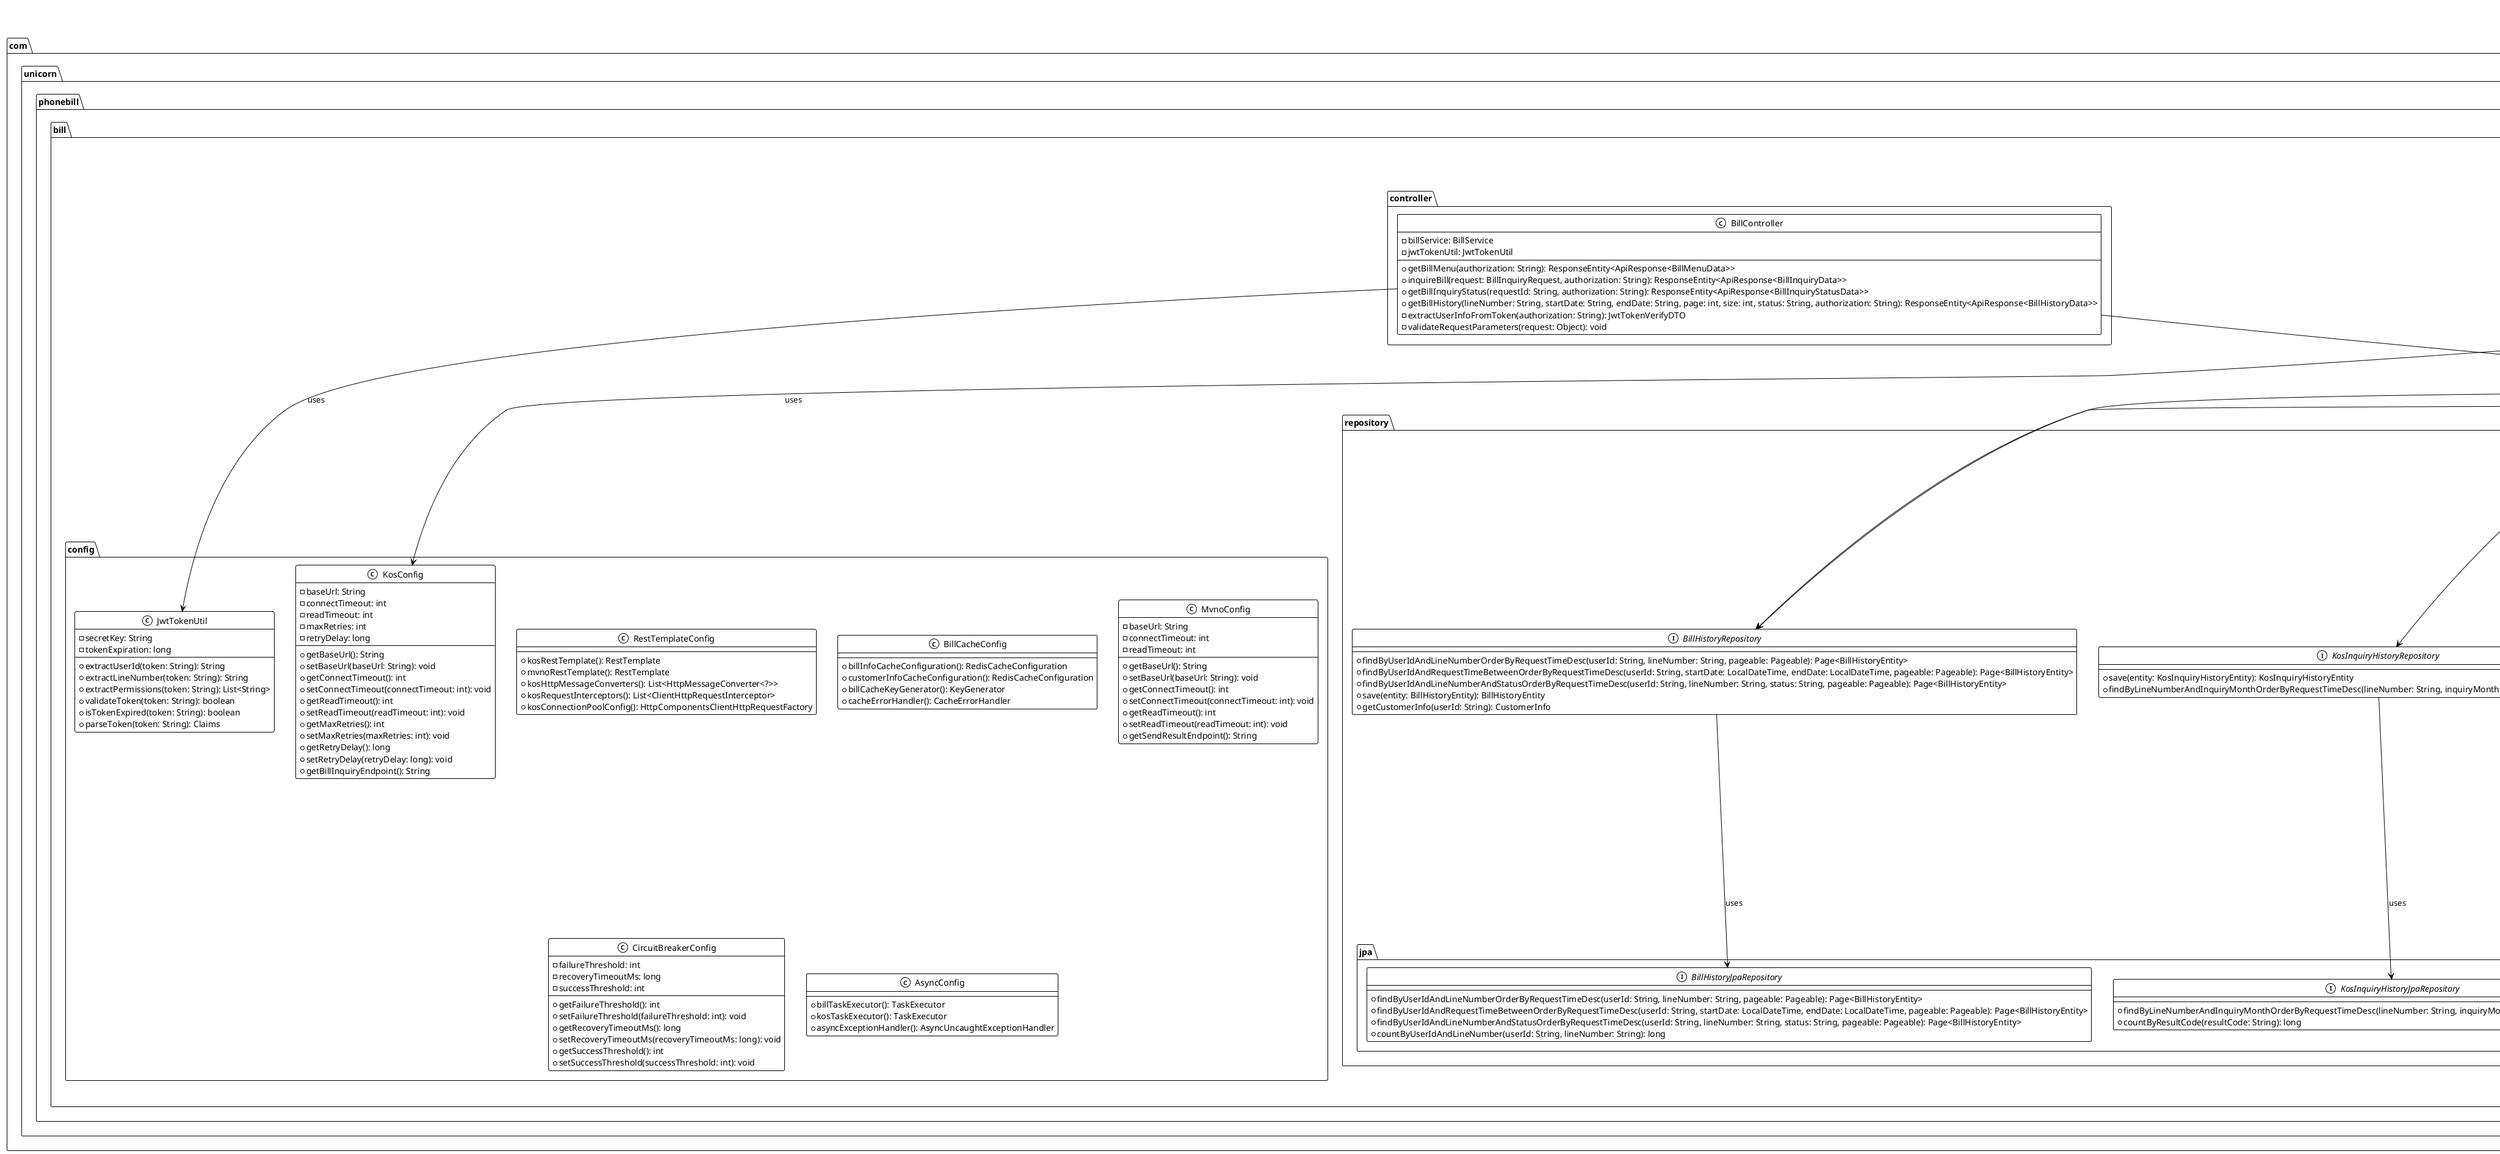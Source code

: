 @startuml
!theme mono
title Bill-Inquiry Service - 상세 클래스 설계

' 패키지별 클래스 구조
package "com.unicorn.phonebill.bill" {
  
  package "controller" {
    class BillController {
      -billService: BillService
      -jwtTokenUtil: JwtTokenUtil
      +getBillMenu(authorization: String): ResponseEntity<ApiResponse<BillMenuData>>
      +inquireBill(request: BillInquiryRequest, authorization: String): ResponseEntity<ApiResponse<BillInquiryData>>
      +getBillInquiryStatus(requestId: String, authorization: String): ResponseEntity<ApiResponse<BillInquiryStatusData>>
      +getBillHistory(lineNumber: String, startDate: String, endDate: String, page: int, size: int, status: String, authorization: String): ResponseEntity<ApiResponse<BillHistoryData>>
      -extractUserInfoFromToken(authorization: String): JwtTokenVerifyDTO
      -validateRequestParameters(request: Object): void
    }
  }
  
  package "dto" {
    ' API Request/Response DTOs
    class BillMenuData {
      -customerInfo: CustomerInfo
      -availableMonths: List<String>
      -currentMonth: String
      +BillMenuData(customerInfo: CustomerInfo, availableMonths: List<String>, currentMonth: String)
      +getCustomerInfo(): CustomerInfo
      +getAvailableMonths(): List<String>
      +getCurrentMonth(): String
    }
    
    class CustomerInfo {
      -customerId: String
      -lineNumber: String
      +CustomerInfo(customerId: String, lineNumber: String)
      +getCustomerId(): String
      +getLineNumber(): String
    }
    
    class BillInquiryRequest {
      -lineNumber: String
      -inquiryMonth: String
      +BillInquiryRequest()
      +getLineNumber(): String
      +setLineNumber(lineNumber: String): void
      +getInquiryMonth(): String
      +setInquiryMonth(inquiryMonth: String): void
      +isValid(): boolean
    }
    
    class BillInquiryData {
      -requestId: String
      -status: String
      -billInfo: BillInfo
      +BillInquiryData(requestId: String, status: String)
      +BillInquiryData(requestId: String, status: String, billInfo: BillInfo)
      +getRequestId(): String
      +getStatus(): String
      +getBillInfo(): BillInfo
      +setBillInfo(billInfo: BillInfo): void
    }
    
    class BillInquiryAsyncData {
      -requestId: String
      -status: String
      -estimatedTime: String
      +BillInquiryAsyncData(requestId: String, status: String, estimatedTime: String)
      +getRequestId(): String
      +getStatus(): String
      +getEstimatedTime(): String
    }
    
    class BillInquiryStatusData {
      -requestId: String
      -status: String
      -progress: Integer
      -billInfo: BillInfo
      -errorMessage: String
      +BillInquiryStatusData(requestId: String, status: String)
      +getRequestId(): String
      +getStatus(): String
      +getProgress(): Integer
      +setProgress(progress: Integer): void
      +getBillInfo(): BillInfo
      +setBillInfo(billInfo: BillInfo): void
      +getErrorMessage(): String
      +setErrorMessage(errorMessage: String): void
    }
    
    class BillHistoryData {
      -items: List<BillHistoryItem>
      -pagination: PaginationInfo
      +BillHistoryData(items: List<BillHistoryItem>, pagination: PaginationInfo)
      +getItems(): List<BillHistoryItem>
      +getPagination(): PaginationInfo
    }
    
    class BillHistoryItem {
      -requestId: String
      -lineNumber: String
      -inquiryMonth: String
      -requestTime: LocalDateTime
      -processTime: LocalDateTime
      -status: String
      -resultSummary: String
      +BillHistoryItem()
      +getRequestId(): String
      +setRequestId(requestId: String): void
      +getLineNumber(): String
      +setLineNumber(lineNumber: String): void
      +getInquiryMonth(): String
      +setInquiryMonth(inquiryMonth: String): void
      +getRequestTime(): LocalDateTime
      +setRequestTime(requestTime: LocalDateTime): void
      +getProcessTime(): LocalDateTime
      +setProcessTime(processTime: LocalDateTime): void
      +getStatus(): String
      +setStatus(status: String): void
      +getResultSummary(): String
      +setResultSummary(resultSummary: String): void
    }
    
    class PaginationInfo {
      -currentPage: int
      -totalPages: int
      -totalItems: long
      -pageSize: int
      -hasNext: boolean
      -hasPrevious: boolean
      +PaginationInfo(currentPage: int, totalPages: int, totalItems: long, pageSize: int)
      +getCurrentPage(): int
      +getTotalPages(): int
      +getTotalItems(): long
      +getPageSize(): int
      +isHasNext(): boolean
      +isHasPrevious(): boolean
    }
  }
  
  package "service" {
    interface BillService {
      +getBillMenuData(userId: String, lineNumber: String): BillMenuData
      +inquireBill(lineNumber: String, inquiryMonth: String, userId: String): BillInquiryData
      +getBillInquiryStatus(requestId: String, userId: String): BillInquiryStatusData
      +getBillHistory(lineNumber: String, startDate: String, endDate: String, page: int, size: int, status: String, userId: String): BillHistoryData
    }
    
    class BillServiceImpl {
      -billCacheService: BillCacheService
      -kosClientService: KosClientService
      -billRepository: BillHistoryRepository
      -mvnoApiClient: MvnoApiClient
      +getBillMenuData(userId: String, lineNumber: String): BillMenuData
      +inquireBill(lineNumber: String, inquiryMonth: String, userId: String): BillInquiryData
      +getBillInquiryStatus(requestId: String, userId: String): BillInquiryStatusData
      +getBillHistory(lineNumber: String, startDate: String, endDate: String, page: int, size: int, status: String, userId: String): BillHistoryData
      -generateRequestId(): String
      -getCurrentMonth(): String
      -getAvailableMonths(): List<String>
      -processCurrentMonthInquiry(lineNumber: String, userId: String): BillInquiryData
      -processSpecificMonthInquiry(lineNumber: String, inquiryMonth: String, userId: String): BillInquiryData
      -saveBillInquiryHistoryAsync(userId: String, lineNumber: String, inquiryMonth: String, requestId: String, status: String): void
      -sendResultToMvnoAsync(billInfo: BillInfo): void
    }
    
    interface KosClientService {
      +getBillInfo(lineNumber: String, inquiryMonth: String): BillInfo
      +isServiceAvailable(): boolean
    }
    
    class KosClientServiceImpl {
      -kosAdapterService: KosAdapterService
      -circuitBreakerService: CircuitBreakerService
      -retryService: RetryService
      -billRepository: KosInquiryHistoryRepository
      +getBillInfo(lineNumber: String, inquiryMonth: String): BillInfo
      +isServiceAvailable(): boolean
      -executeWithCircuitBreaker(lineNumber: String, inquiryMonth: String): BillInfo
      -executeWithRetry(lineNumber: String, inquiryMonth: String): BillInfo
      -saveKosInquiryHistory(lineNumber: String, inquiryMonth: String, status: String, errorMessage: String): void
    }
    
    interface BillCacheService {
      +getCachedBillInfo(lineNumber: String, inquiryMonth: String): BillInfo
      +cacheBillInfo(lineNumber: String, inquiryMonth: String, billInfo: BillInfo): void
      +getCustomerInfo(userId: String): CustomerInfo
      +cacheCustomerInfo(userId: String, customerInfo: CustomerInfo): void
      +evictBillInfoCache(lineNumber: String, inquiryMonth: String): void
    }
    
    class BillCacheServiceImpl {
      -redisTemplate: RedisTemplate<String, Object>
      -billRepository: BillHistoryRepository
      +getCachedBillInfo(lineNumber: String, inquiryMonth: String): BillInfo
      +cacheBillInfo(lineNumber: String, inquiryMonth: String, billInfo: BillInfo): void
      +getCustomerInfo(userId: String): CustomerInfo
      +cacheCustomerInfo(userId: String, customerInfo: CustomerInfo): void
      +evictBillInfoCache(lineNumber: String, inquiryMonth: String): void
      -buildBillInfoCacheKey(lineNumber: String, inquiryMonth: String): String
      -buildCustomerInfoCacheKey(userId: String): String
      -isValidCachedData(cachedData: Object): boolean
    }
    
    interface KosAdapterService {
      +callKosBillInquiry(lineNumber: String, inquiryMonth: String): KosResponse
    }
    
    class KosAdapterServiceImpl {
      -restTemplate: RestTemplate
      -kosConfig: KosConfig
      +callKosBillInquiry(lineNumber: String, inquiryMonth: String): KosResponse
      -buildKosRequest(lineNumber: String, inquiryMonth: String): KosRequest
      -convertToKosResponse(responseEntity: ResponseEntity<String>): KosResponse
      -handleKosError(statusCode: HttpStatus, responseBody: String): void
    }
    
    interface CircuitBreakerService {
      +isCallAllowed(): boolean
      +recordSuccess(): void
      +recordFailure(): void
      +getCircuitState(): CircuitState
    }
    
    class CircuitBreakerServiceImpl {
      -failureThreshold: int
      -recoveryTimeout: long
      -successThreshold: int
      -failureCount: AtomicInteger
      -successCount: AtomicInteger
      -lastFailureTime: AtomicLong
      -circuitState: CircuitState
      +isCallAllowed(): boolean
      +recordSuccess(): void
      +recordFailure(): void
      +getCircuitState(): CircuitState
      -transitionToOpen(): void
      -transitionToHalfOpen(): void
      -transitionToClosed(): void
    }
    
    interface RetryService {
      +executeWithRetry(operation: Supplier<T>): T
    }
    
    class RetryServiceImpl {
      -maxRetries: int
      -retryDelayMs: long
      +executeWithRetry(operation: Supplier<T>): T
      -shouldRetry(exception: Exception, attemptCount: int): boolean
      -calculateDelay(attemptCount: int): long
    }
    
    interface MvnoApiClient {
      +sendBillResult(billInfo: BillInfo): void
    }
    
    class MvnoApiClientImpl {
      -restTemplate: RestTemplate
      -mvnoConfig: MvnoConfig
      +sendBillResult(billInfo: BillInfo): void
      -buildMvnoRequest(billInfo: BillInfo): MvnoRequest
    }
  }
  
  package "domain" {
    class BillInfo {
      -productName: String
      -contractInfo: String
      -billingMonth: String
      -totalAmount: Integer
      -discountInfo: List<DiscountInfo>
      -usage: UsageInfo
      -terminationFee: Integer
      -deviceInstallment: Integer
      -paymentInfo: PaymentInfo
      +BillInfo()
      +getProductName(): String
      +setProductName(productName: String): void
      +getContractInfo(): String
      +setContractInfo(contractInfo: String): void
      +getBillingMonth(): String
      +setBillingMonth(billingMonth: String): void
      +getTotalAmount(): Integer
      +setTotalAmount(totalAmount: Integer): void
      +getDiscountInfo(): List<DiscountInfo>
      +setDiscountInfo(discountInfo: List<DiscountInfo>): void
      +getUsage(): UsageInfo
      +setUsage(usage: UsageInfo): void
      +getTerminationFee(): Integer
      +setTerminationFee(terminationFee: Integer): void
      +getDeviceInstallment(): Integer
      +setDeviceInstallment(deviceInstallment: Integer): void
      +getPaymentInfo(): PaymentInfo
      +setPaymentInfo(paymentInfo: PaymentInfo): void
      +isComplete(): boolean
    }
    
    class DiscountInfo {
      -name: String
      -amount: Integer
      +DiscountInfo()
      +DiscountInfo(name: String, amount: Integer)
      +getName(): String
      +setName(name: String): void
      +getAmount(): Integer
      +setAmount(amount: Integer): void
    }
    
    class UsageInfo {
      -voice: String
      -sms: String
      -data: String
      +UsageInfo()
      +UsageInfo(voice: String, sms: String, data: String)
      +getVoice(): String
      +setVoice(voice: String): void
      +getSms(): String
      +setSms(sms: String): void
      +getData(): String
      +setData(data: String): void
    }
    
    class PaymentInfo {
      -billingDate: String
      -paymentStatus: String
      -paymentMethod: String
      +PaymentInfo()
      +PaymentInfo(billingDate: String, paymentStatus: String, paymentMethod: String)
      +getBillingDate(): String
      +setBillingDate(billingDate: String): void
      +getPaymentStatus(): String
      +setPaymentStatus(paymentStatus: String): void
      +getPaymentMethod(): String
      +setPaymentMethod(paymentMethod: String): void
    }
    
    ' KOS 연동 도메인 모델
    class KosRequest {
      -lineNumber: String
      -inquiryMonth: String
      -requestTime: LocalDateTime
      +KosRequest(lineNumber: String, inquiryMonth: String)
      +getLineNumber(): String
      +getInquiryMonth(): String
      +getRequestTime(): LocalDateTime
      +toKosFormat(): Map<String, Object>
    }
    
    class KosResponse {
      -resultCode: String
      -resultMessage: String
      -data: KosData
      -responseTime: LocalDateTime
      +KosResponse()
      +getResultCode(): String
      +setResultCode(resultCode: String): void
      +getResultMessage(): String
      +setResultMessage(resultMessage: String): void
      +getData(): KosData
      +setData(data: KosData): void
      +getResponseTime(): LocalDateTime
      +setResponseTime(responseTime: LocalDateTime): void
      +isSuccess(): boolean
      +toBillInfo(): BillInfo
    }
    
    class KosData {
      -productName: String
      -contractInfo: String
      -billingMonth: String
      -charge: Integer
      -discountInfo: String
      -usage: KosUsage
      -estimatedCancellationFee: Integer
      -deviceInstallment: Integer
      -billingPaymentInfo: KosPaymentInfo
      +KosData()
      +getProductName(): String
      +setProductName(productName: String): void
      +getContractInfo(): String
      +setContractInfo(contractInfo: String): void
      +getBillingMonth(): String
      +setBillingMonth(billingMonth: String): void
      +getCharge(): Integer
      +setCharge(charge: Integer): void
      +getDiscountInfo(): String
      +setDiscountInfo(discountInfo: String): void
      +getUsage(): KosUsage
      +setUsage(usage: KosUsage): void
      +getEstimatedCancellationFee(): Integer
      +setEstimatedCancellationFee(estimatedCancellationFee: Integer): void
      +getDeviceInstallment(): Integer
      +setDeviceInstallment(deviceInstallment: Integer): void
      +getBillingPaymentInfo(): KosPaymentInfo
      +setBillingPaymentInfo(billingPaymentInfo: KosPaymentInfo): void
    }
    
    class KosUsage {
      -voice: String
      -data: String
      +KosUsage()
      +getVoice(): String
      +setVoice(voice: String): void
      +getData(): String
      +setData(data: String): void
      +toUsageInfo(): UsageInfo
    }
    
    class KosPaymentInfo {
      -billingDate: String
      -paymentStatus: String
      +KosPaymentInfo()
      +getBillingDate(): String
      +setBillingDate(billingDate: String): void
      +getPaymentStatus(): String
      +setPaymentStatus(paymentStatus: String): void
      +toPaymentInfo(): PaymentInfo
    }
    
    ' MVNO 연동 도메인 모델
    class MvnoRequest {
      -billInfo: BillInfo
      -timestamp: LocalDateTime
      +MvnoRequest(billInfo: BillInfo)
      +getBillInfo(): BillInfo
      +getTimestamp(): LocalDateTime
      +toRequestBody(): Map<String, Object>
    }
    
    enum CircuitState {
      CLOSED
      OPEN
      HALF_OPEN
      +valueOf(name: String): CircuitState
      +values(): CircuitState[]
    }
    
    enum BillInquiryStatus {
      PROCESSING("처리중")
      COMPLETED("완료")
      FAILED("실패")
      
      -description: String
      +BillInquiryStatus(description: String)
      +getDescription(): String
    }
  }
  
  package "repository" {
    interface BillHistoryRepository {
      +findByUserIdAndLineNumberOrderByRequestTimeDesc(userId: String, lineNumber: String, pageable: Pageable): Page<BillHistoryEntity>
      +findByUserIdAndRequestTimeBetweenOrderByRequestTimeDesc(userId: String, startDate: LocalDateTime, endDate: LocalDateTime, pageable: Pageable): Page<BillHistoryEntity>
      +findByUserIdAndLineNumberAndStatusOrderByRequestTimeDesc(userId: String, lineNumber: String, status: String, pageable: Pageable): Page<BillHistoryEntity>
      +save(entity: BillHistoryEntity): BillHistoryEntity
      +getCustomerInfo(userId: String): CustomerInfo
    }
    
    interface KosInquiryHistoryRepository {
      +save(entity: KosInquiryHistoryEntity): KosInquiryHistoryEntity
      +findByLineNumberAndInquiryMonthOrderByRequestTimeDesc(lineNumber: String, inquiryMonth: String): List<KosInquiryHistoryEntity>
    }
    
    package "entity" {
      class BillHistoryEntity {
        -id: Long
        -userId: String
        -lineNumber: String
        -inquiryMonth: String
        -requestId: String
        -requestTime: LocalDateTime
        -processTime: LocalDateTime
        -status: String
        -resultSummary: String
        -billInfoJson: String
        +BillHistoryEntity()
        +getId(): Long
        +setId(id: Long): void
        +getUserId(): String
        +setUserId(userId: String): void
        +getLineNumber(): String
        +setLineNumber(lineNumber: String): void
        +getInquiryMonth(): String
        +setInquiryMonth(inquiryMonth: String): void
        +getRequestId(): String
        +setRequestId(requestId: String): void
        +getRequestTime(): LocalDateTime
        +setRequestTime(requestTime: LocalDateTime): void
        +getProcessTime(): LocalDateTime
        +setProcessTime(processTime: LocalDateTime): void
        +getStatus(): String
        +setStatus(status: String): void
        +getResultSummary(): String
        +setResultSummary(resultSummary: String): void
        +getBillInfoJson(): String
        +setBillInfoJson(billInfoJson: String): void
        +toBillHistoryItem(): BillHistoryItem
        +fromBillInfo(billInfo: BillInfo): void
      }
      
      class KosInquiryHistoryEntity {
        -id: Long
        -lineNumber: String
        -inquiryMonth: String
        -requestTime: LocalDateTime
        -responseTime: LocalDateTime
        -resultCode: String
        -resultMessage: String
        -errorDetail: String
        +KosInquiryHistoryEntity()
        +getId(): Long
        +setId(id: Long): void
        +getLineNumber(): String
        +setLineNumber(lineNumber: String): void
        +getInquiryMonth(): String
        +setInquiryMonth(inquiryMonth: String): void
        +getRequestTime(): LocalDateTime
        +setRequestTime(requestTime: LocalDateTime): void
        +getResponseTime(): LocalDateTime
        +setResponseTime(responseTime: LocalDateTime): void
        +getResultCode(): String
        +setResultCode(resultCode: String): void
        +getResultMessage(): String
        +setResultMessage(resultMessage: String): void
        +getErrorDetail(): String
        +setErrorDetail(errorDetail: String): void
      }
    }
    
    package "jpa" {
      interface BillHistoryJpaRepository {
        +findByUserIdAndLineNumberOrderByRequestTimeDesc(userId: String, lineNumber: String, pageable: Pageable): Page<BillHistoryEntity>
        +findByUserIdAndRequestTimeBetweenOrderByRequestTimeDesc(userId: String, startDate: LocalDateTime, endDate: LocalDateTime, pageable: Pageable): Page<BillHistoryEntity>
        +findByUserIdAndLineNumberAndStatusOrderByRequestTimeDesc(userId: String, lineNumber: String, status: String, pageable: Pageable): Page<BillHistoryEntity>
        +countByUserIdAndLineNumber(userId: String, lineNumber: String): long
      }
      
      interface KosInquiryHistoryJpaRepository {
        +findByLineNumberAndInquiryMonthOrderByRequestTimeDesc(lineNumber: String, inquiryMonth: String): List<KosInquiryHistoryEntity>
        +countByResultCode(resultCode: String): long
      }
    }
  }
  
  package "config" {
    class RestTemplateConfig {
      +kosRestTemplate(): RestTemplate
      +mvnoRestTemplate(): RestTemplate
      +kosHttpMessageConverters(): List<HttpMessageConverter<?>>
      +kosRequestInterceptors(): List<ClientHttpRequestInterceptor>
      +kosConnectionPoolConfig(): HttpComponentsClientHttpRequestFactory
    }
    
    class BillCacheConfig {
      +billInfoCacheConfiguration(): RedisCacheConfiguration
      +customerInfoCacheConfiguration(): RedisCacheConfiguration
      +billCacheKeyGenerator(): KeyGenerator
      +cacheErrorHandler(): CacheErrorHandler
    }
    
    class KosConfig {
      -baseUrl: String
      -connectTimeout: int
      -readTimeout: int
      -maxRetries: int
      -retryDelay: long
      +getBaseUrl(): String
      +setBaseUrl(baseUrl: String): void
      +getConnectTimeout(): int
      +setConnectTimeout(connectTimeout: int): void
      +getReadTimeout(): int
      +setReadTimeout(readTimeout: int): void
      +getMaxRetries(): int
      +setMaxRetries(maxRetries: int): void
      +getRetryDelay(): long
      +setRetryDelay(retryDelay: long): void
      +getBillInquiryEndpoint(): String
    }
    
    class MvnoConfig {
      -baseUrl: String
      -connectTimeout: int
      -readTimeout: int
      +getBaseUrl(): String
      +setBaseUrl(baseUrl: String): void
      +getConnectTimeout(): int
      +setConnectTimeout(connectTimeout: int): void
      +getReadTimeout(): int
      +setReadTimeout(readTimeout: int): void
      +getSendResultEndpoint(): String
    }
    
    class CircuitBreakerConfig {
      -failureThreshold: int
      -recoveryTimeoutMs: long
      -successThreshold: int
      +getFailureThreshold(): int
      +setFailureThreshold(failureThreshold: int): void
      +getRecoveryTimeoutMs(): long
      +setRecoveryTimeoutMs(recoveryTimeoutMs: long): void
      +getSuccessThreshold(): int
      +setSuccessThreshold(successThreshold: int): void
    }
    
    class AsyncConfig {
      +billTaskExecutor(): TaskExecutor
      +kosTaskExecutor(): TaskExecutor
      +asyncExceptionHandler(): AsyncUncaughtExceptionHandler
    }
    
    class JwtTokenUtil {
      -secretKey: String
      -tokenExpiration: long
      +extractUserId(token: String): String
      +extractLineNumber(token: String): String
      +extractPermissions(token: String): List<String>
      +validateToken(token: String): boolean
      +isTokenExpired(token: String): boolean
      +parseToken(token: String): Claims
    }
  }
}

' 관계 설정
' Controller Layer
BillController --> BillService : "uses"
BillController --> JwtTokenUtil : "uses"

' Service Layer Relationships
BillServiceImpl ..|> BillService : "implements"
BillServiceImpl --> BillCacheService : "uses"
BillServiceImpl --> KosClientService : "uses"
BillServiceImpl --> BillHistoryRepository : "uses"
BillServiceImpl --> MvnoApiClient : "uses"

KosClientServiceImpl ..|> KosClientService : "implements"
KosClientServiceImpl --> KosAdapterService : "uses"
KosClientServiceImpl --> CircuitBreakerService : "uses"
KosClientServiceImpl --> RetryService : "uses"
KosClientServiceImpl --> KosInquiryHistoryRepository : "uses"

BillCacheServiceImpl ..|> BillCacheService : "uses"
BillCacheServiceImpl --> BillHistoryRepository : "uses"

KosAdapterServiceImpl ..|> KosAdapterService : "implements"
KosAdapterServiceImpl --> KosConfig : "uses"

CircuitBreakerServiceImpl ..|> CircuitBreakerService : "implements"
RetryServiceImpl ..|> RetryService : "implements"
MvnoApiClientImpl ..|> MvnoApiClient : "implements"

' Domain Relationships
BillInfo --> DiscountInfo : "contains"
BillInfo --> UsageInfo : "contains" 
BillInfo --> PaymentInfo : "uses"
KosResponse --> KosData : "contains"
KosData --> KosUsage : "contains"
KosData --> KosPaymentInfo : "contains"
MvnoRequest --> BillInfo : "contains"

' Repository Relationships
BillHistoryRepository --> BillHistoryJpaRepository : "uses"
KosInquiryHistoryRepository --> KosInquiryHistoryJpaRepository : "uses"

' Entity Relationships
BillHistoryEntity --|> BaseTimeEntity : "extends"
KosInquiryHistoryEntity --|> BaseTimeEntity : "extends"

' DTO Relationships
BillMenuData --> CustomerInfo : "contains"
BillInquiryData --> BillInfo : "contains"
BillInquiryStatusData --> BillInfo : "contains"
BillHistoryData --> BillHistoryItem : "contains"
BillHistoryData --> PaginationInfo : "contains"

@enduml